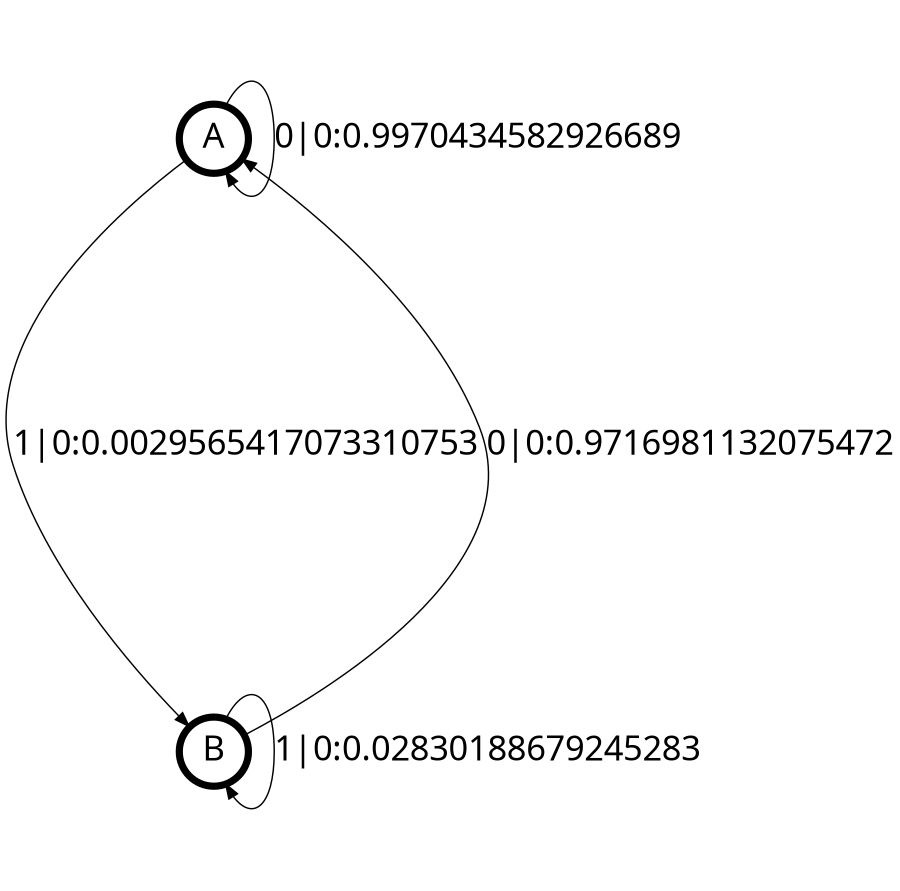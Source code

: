 digraph  {
size = "6,8.5";
ratio = "fill";
node
[shape = circle];
node [fontsize = 24];
node [penwidth = 5];
edge [fontsize = 24];
node [fontname = "CMU Serif Roman"];
graph [fontname = "CMU Serif Roman"];
edge [fontname = "CMU Serif Roman"];
A -> A [label = "0|0:0.9970434582926689\l"];
A -> B [label = "1|0:0.0029565417073310753\l"];
B -> A [label = "0|0:0.9716981132075472\l"];
B -> B [label = "1|0:0.02830188679245283\l"];
}